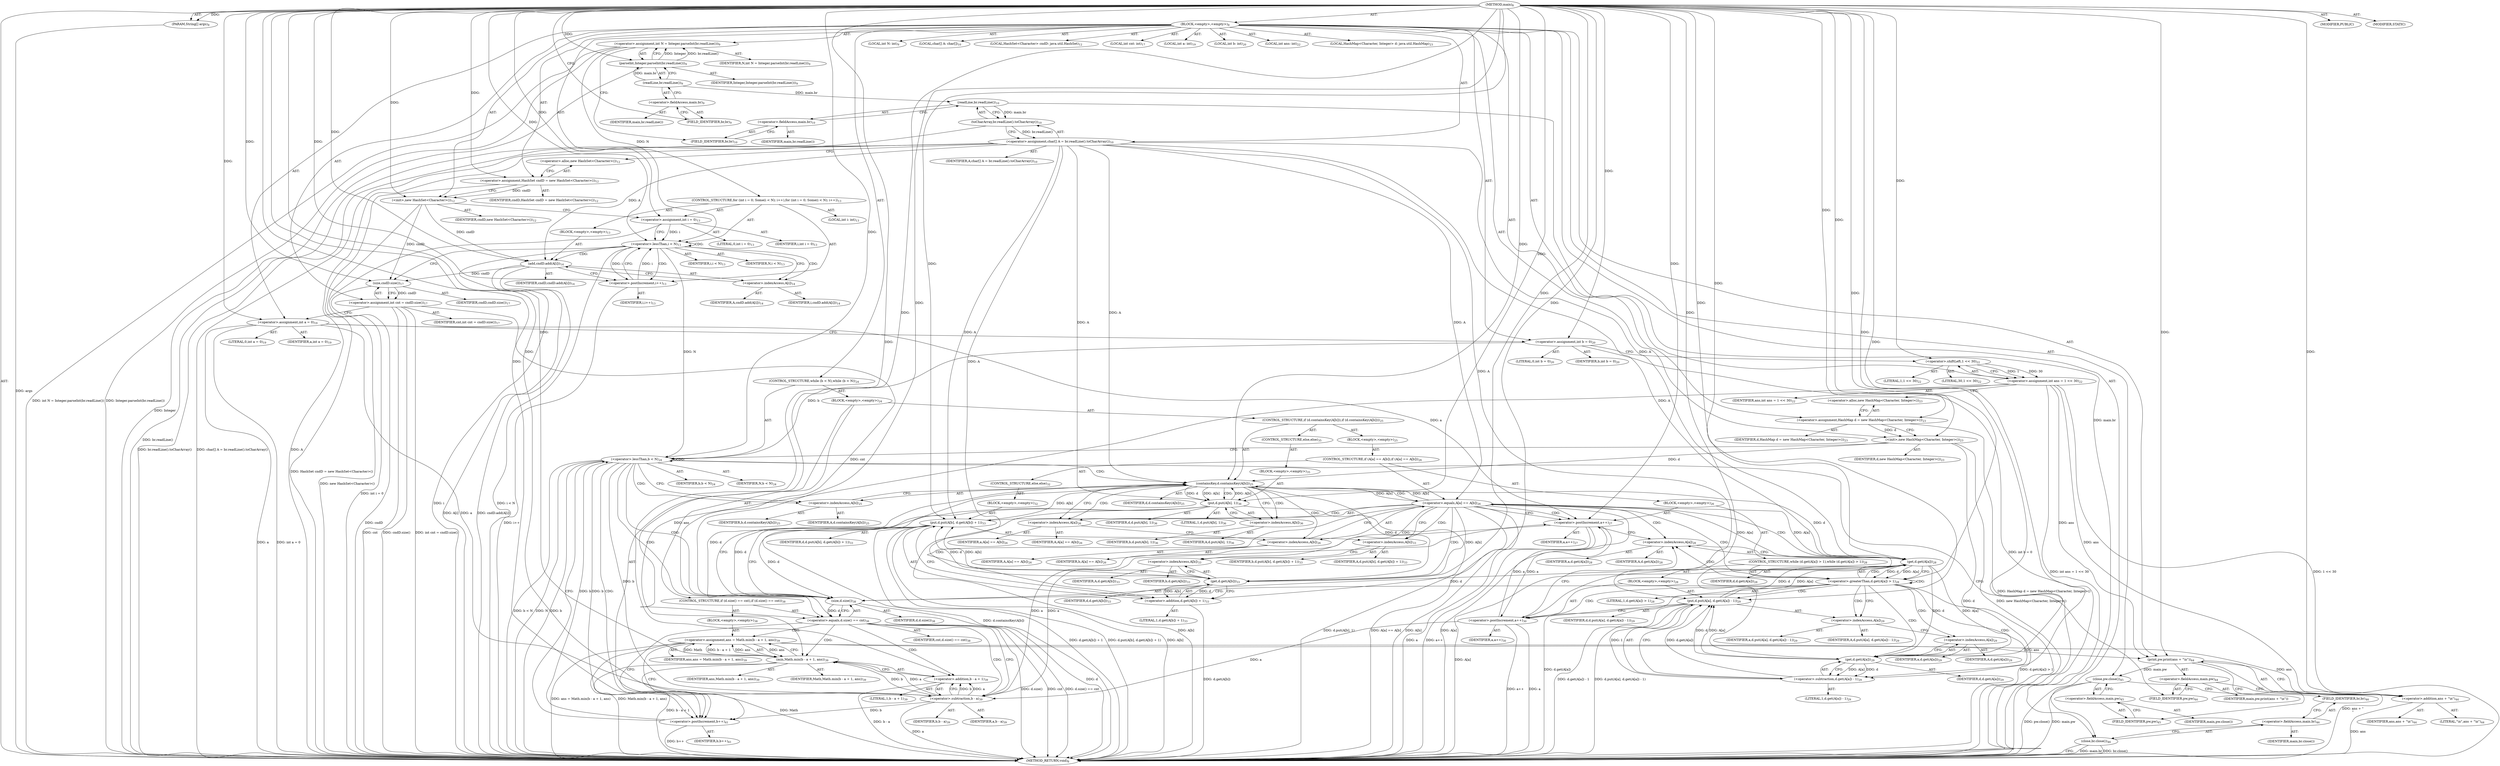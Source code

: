 digraph "main" {  
"29" [label = <(METHOD,main)<SUB>8</SUB>> ]
"30" [label = <(PARAM,String[] args)<SUB>8</SUB>> ]
"31" [label = <(BLOCK,&lt;empty&gt;,&lt;empty&gt;)<SUB>8</SUB>> ]
"32" [label = <(LOCAL,int N: int)<SUB>9</SUB>> ]
"33" [label = <(&lt;operator&gt;.assignment,int N = Integer.parseInt(br.readLine()))<SUB>9</SUB>> ]
"34" [label = <(IDENTIFIER,N,int N = Integer.parseInt(br.readLine()))<SUB>9</SUB>> ]
"35" [label = <(parseInt,Integer.parseInt(br.readLine()))<SUB>9</SUB>> ]
"36" [label = <(IDENTIFIER,Integer,Integer.parseInt(br.readLine()))<SUB>9</SUB>> ]
"37" [label = <(readLine,br.readLine())<SUB>9</SUB>> ]
"38" [label = <(&lt;operator&gt;.fieldAccess,main.br)<SUB>9</SUB>> ]
"39" [label = <(IDENTIFIER,main,br.readLine())> ]
"40" [label = <(FIELD_IDENTIFIER,br,br)<SUB>9</SUB>> ]
"41" [label = <(LOCAL,char[] A: char[])<SUB>10</SUB>> ]
"42" [label = <(&lt;operator&gt;.assignment,char[] A = br.readLine().toCharArray())<SUB>10</SUB>> ]
"43" [label = <(IDENTIFIER,A,char[] A = br.readLine().toCharArray())<SUB>10</SUB>> ]
"44" [label = <(toCharArray,br.readLine().toCharArray())<SUB>10</SUB>> ]
"45" [label = <(readLine,br.readLine())<SUB>10</SUB>> ]
"46" [label = <(&lt;operator&gt;.fieldAccess,main.br)<SUB>10</SUB>> ]
"47" [label = <(IDENTIFIER,main,br.readLine())> ]
"48" [label = <(FIELD_IDENTIFIER,br,br)<SUB>10</SUB>> ]
"8" [label = <(LOCAL,HashSet&lt;Character&gt; cndD: java.util.HashSet)<SUB>12</SUB>> ]
"49" [label = <(&lt;operator&gt;.assignment,HashSet cndD = new HashSet&lt;Character&gt;())<SUB>12</SUB>> ]
"50" [label = <(IDENTIFIER,cndD,HashSet cndD = new HashSet&lt;Character&gt;())<SUB>12</SUB>> ]
"51" [label = <(&lt;operator&gt;.alloc,new HashSet&lt;Character&gt;())<SUB>12</SUB>> ]
"52" [label = <(&lt;init&gt;,new HashSet&lt;Character&gt;())<SUB>12</SUB>> ]
"7" [label = <(IDENTIFIER,cndD,new HashSet&lt;Character&gt;())<SUB>12</SUB>> ]
"53" [label = <(CONTROL_STRUCTURE,for (int i = 0; Some(i &lt; N); i++),for (int i = 0; Some(i &lt; N); i++))<SUB>13</SUB>> ]
"54" [label = <(LOCAL,int i: int)<SUB>13</SUB>> ]
"55" [label = <(&lt;operator&gt;.assignment,int i = 0)<SUB>13</SUB>> ]
"56" [label = <(IDENTIFIER,i,int i = 0)<SUB>13</SUB>> ]
"57" [label = <(LITERAL,0,int i = 0)<SUB>13</SUB>> ]
"58" [label = <(&lt;operator&gt;.lessThan,i &lt; N)<SUB>13</SUB>> ]
"59" [label = <(IDENTIFIER,i,i &lt; N)<SUB>13</SUB>> ]
"60" [label = <(IDENTIFIER,N,i &lt; N)<SUB>13</SUB>> ]
"61" [label = <(&lt;operator&gt;.postIncrement,i++)<SUB>13</SUB>> ]
"62" [label = <(IDENTIFIER,i,i++)<SUB>13</SUB>> ]
"63" [label = <(BLOCK,&lt;empty&gt;,&lt;empty&gt;)<SUB>13</SUB>> ]
"64" [label = <(add,cndD.add(A[i]))<SUB>14</SUB>> ]
"65" [label = <(IDENTIFIER,cndD,cndD.add(A[i]))<SUB>14</SUB>> ]
"66" [label = <(&lt;operator&gt;.indexAccess,A[i])<SUB>14</SUB>> ]
"67" [label = <(IDENTIFIER,A,cndD.add(A[i]))<SUB>14</SUB>> ]
"68" [label = <(IDENTIFIER,i,cndD.add(A[i]))<SUB>14</SUB>> ]
"69" [label = <(LOCAL,int cnt: int)<SUB>17</SUB>> ]
"70" [label = <(&lt;operator&gt;.assignment,int cnt = cndD.size())<SUB>17</SUB>> ]
"71" [label = <(IDENTIFIER,cnt,int cnt = cndD.size())<SUB>17</SUB>> ]
"72" [label = <(size,cndD.size())<SUB>17</SUB>> ]
"73" [label = <(IDENTIFIER,cndD,cndD.size())<SUB>17</SUB>> ]
"74" [label = <(LOCAL,int a: int)<SUB>19</SUB>> ]
"75" [label = <(&lt;operator&gt;.assignment,int a = 0)<SUB>19</SUB>> ]
"76" [label = <(IDENTIFIER,a,int a = 0)<SUB>19</SUB>> ]
"77" [label = <(LITERAL,0,int a = 0)<SUB>19</SUB>> ]
"78" [label = <(LOCAL,int b: int)<SUB>20</SUB>> ]
"79" [label = <(&lt;operator&gt;.assignment,int b = 0)<SUB>20</SUB>> ]
"80" [label = <(IDENTIFIER,b,int b = 0)<SUB>20</SUB>> ]
"81" [label = <(LITERAL,0,int b = 0)<SUB>20</SUB>> ]
"82" [label = <(LOCAL,int ans: int)<SUB>22</SUB>> ]
"83" [label = <(&lt;operator&gt;.assignment,int ans = 1 &lt;&lt; 30)<SUB>22</SUB>> ]
"84" [label = <(IDENTIFIER,ans,int ans = 1 &lt;&lt; 30)<SUB>22</SUB>> ]
"85" [label = <(&lt;operator&gt;.shiftLeft,1 &lt;&lt; 30)<SUB>22</SUB>> ]
"86" [label = <(LITERAL,1,1 &lt;&lt; 30)<SUB>22</SUB>> ]
"87" [label = <(LITERAL,30,1 &lt;&lt; 30)<SUB>22</SUB>> ]
"10" [label = <(LOCAL,HashMap&lt;Character, Integer&gt; d: java.util.HashMap)<SUB>23</SUB>> ]
"88" [label = <(&lt;operator&gt;.assignment,HashMap d = new HashMap&lt;Character, Integer&gt;())<SUB>23</SUB>> ]
"89" [label = <(IDENTIFIER,d,HashMap d = new HashMap&lt;Character, Integer&gt;())<SUB>23</SUB>> ]
"90" [label = <(&lt;operator&gt;.alloc,new HashMap&lt;Character, Integer&gt;())<SUB>23</SUB>> ]
"91" [label = <(&lt;init&gt;,new HashMap&lt;Character, Integer&gt;())<SUB>23</SUB>> ]
"9" [label = <(IDENTIFIER,d,new HashMap&lt;Character, Integer&gt;())<SUB>23</SUB>> ]
"92" [label = <(CONTROL_STRUCTURE,while (b &lt; N),while (b &lt; N))<SUB>24</SUB>> ]
"93" [label = <(&lt;operator&gt;.lessThan,b &lt; N)<SUB>24</SUB>> ]
"94" [label = <(IDENTIFIER,b,b &lt; N)<SUB>24</SUB>> ]
"95" [label = <(IDENTIFIER,N,b &lt; N)<SUB>24</SUB>> ]
"96" [label = <(BLOCK,&lt;empty&gt;,&lt;empty&gt;)<SUB>24</SUB>> ]
"97" [label = <(CONTROL_STRUCTURE,if (d.containsKey(A[b])),if (d.containsKey(A[b])))<SUB>25</SUB>> ]
"98" [label = <(containsKey,d.containsKey(A[b]))<SUB>25</SUB>> ]
"99" [label = <(IDENTIFIER,d,d.containsKey(A[b]))<SUB>25</SUB>> ]
"100" [label = <(&lt;operator&gt;.indexAccess,A[b])<SUB>25</SUB>> ]
"101" [label = <(IDENTIFIER,A,d.containsKey(A[b]))<SUB>25</SUB>> ]
"102" [label = <(IDENTIFIER,b,d.containsKey(A[b]))<SUB>25</SUB>> ]
"103" [label = <(BLOCK,&lt;empty&gt;,&lt;empty&gt;)<SUB>25</SUB>> ]
"104" [label = <(CONTROL_STRUCTURE,if (A[a] == A[b]),if (A[a] == A[b]))<SUB>26</SUB>> ]
"105" [label = <(&lt;operator&gt;.equals,A[a] == A[b])<SUB>26</SUB>> ]
"106" [label = <(&lt;operator&gt;.indexAccess,A[a])<SUB>26</SUB>> ]
"107" [label = <(IDENTIFIER,A,A[a] == A[b])<SUB>26</SUB>> ]
"108" [label = <(IDENTIFIER,a,A[a] == A[b])<SUB>26</SUB>> ]
"109" [label = <(&lt;operator&gt;.indexAccess,A[b])<SUB>26</SUB>> ]
"110" [label = <(IDENTIFIER,A,A[a] == A[b])<SUB>26</SUB>> ]
"111" [label = <(IDENTIFIER,b,A[a] == A[b])<SUB>26</SUB>> ]
"112" [label = <(BLOCK,&lt;empty&gt;,&lt;empty&gt;)<SUB>26</SUB>> ]
"113" [label = <(&lt;operator&gt;.postIncrement,a++)<SUB>27</SUB>> ]
"114" [label = <(IDENTIFIER,a,a++)<SUB>27</SUB>> ]
"115" [label = <(CONTROL_STRUCTURE,while (d.get(A[a]) &gt; 1),while (d.get(A[a]) &gt; 1))<SUB>28</SUB>> ]
"116" [label = <(&lt;operator&gt;.greaterThan,d.get(A[a]) &gt; 1)<SUB>28</SUB>> ]
"117" [label = <(get,d.get(A[a]))<SUB>28</SUB>> ]
"118" [label = <(IDENTIFIER,d,d.get(A[a]))<SUB>28</SUB>> ]
"119" [label = <(&lt;operator&gt;.indexAccess,A[a])<SUB>28</SUB>> ]
"120" [label = <(IDENTIFIER,A,d.get(A[a]))<SUB>28</SUB>> ]
"121" [label = <(IDENTIFIER,a,d.get(A[a]))<SUB>28</SUB>> ]
"122" [label = <(LITERAL,1,d.get(A[a]) &gt; 1)<SUB>28</SUB>> ]
"123" [label = <(BLOCK,&lt;empty&gt;,&lt;empty&gt;)<SUB>28</SUB>> ]
"124" [label = <(put,d.put(A[a], d.get(A[a]) - 1))<SUB>29</SUB>> ]
"125" [label = <(IDENTIFIER,d,d.put(A[a], d.get(A[a]) - 1))<SUB>29</SUB>> ]
"126" [label = <(&lt;operator&gt;.indexAccess,A[a])<SUB>29</SUB>> ]
"127" [label = <(IDENTIFIER,A,d.put(A[a], d.get(A[a]) - 1))<SUB>29</SUB>> ]
"128" [label = <(IDENTIFIER,a,d.put(A[a], d.get(A[a]) - 1))<SUB>29</SUB>> ]
"129" [label = <(&lt;operator&gt;.subtraction,d.get(A[a]) - 1)<SUB>29</SUB>> ]
"130" [label = <(get,d.get(A[a]))<SUB>29</SUB>> ]
"131" [label = <(IDENTIFIER,d,d.get(A[a]))<SUB>29</SUB>> ]
"132" [label = <(&lt;operator&gt;.indexAccess,A[a])<SUB>29</SUB>> ]
"133" [label = <(IDENTIFIER,A,d.get(A[a]))<SUB>29</SUB>> ]
"134" [label = <(IDENTIFIER,a,d.get(A[a]))<SUB>29</SUB>> ]
"135" [label = <(LITERAL,1,d.get(A[a]) - 1)<SUB>29</SUB>> ]
"136" [label = <(&lt;operator&gt;.postIncrement,a++)<SUB>30</SUB>> ]
"137" [label = <(IDENTIFIER,a,a++)<SUB>30</SUB>> ]
"138" [label = <(CONTROL_STRUCTURE,else,else)<SUB>32</SUB>> ]
"139" [label = <(BLOCK,&lt;empty&gt;,&lt;empty&gt;)<SUB>32</SUB>> ]
"140" [label = <(put,d.put(A[b], d.get(A[b]) + 1))<SUB>33</SUB>> ]
"141" [label = <(IDENTIFIER,d,d.put(A[b], d.get(A[b]) + 1))<SUB>33</SUB>> ]
"142" [label = <(&lt;operator&gt;.indexAccess,A[b])<SUB>33</SUB>> ]
"143" [label = <(IDENTIFIER,A,d.put(A[b], d.get(A[b]) + 1))<SUB>33</SUB>> ]
"144" [label = <(IDENTIFIER,b,d.put(A[b], d.get(A[b]) + 1))<SUB>33</SUB>> ]
"145" [label = <(&lt;operator&gt;.addition,d.get(A[b]) + 1)<SUB>33</SUB>> ]
"146" [label = <(get,d.get(A[b]))<SUB>33</SUB>> ]
"147" [label = <(IDENTIFIER,d,d.get(A[b]))<SUB>33</SUB>> ]
"148" [label = <(&lt;operator&gt;.indexAccess,A[b])<SUB>33</SUB>> ]
"149" [label = <(IDENTIFIER,A,d.get(A[b]))<SUB>33</SUB>> ]
"150" [label = <(IDENTIFIER,b,d.get(A[b]))<SUB>33</SUB>> ]
"151" [label = <(LITERAL,1,d.get(A[b]) + 1)<SUB>33</SUB>> ]
"152" [label = <(CONTROL_STRUCTURE,else,else)<SUB>35</SUB>> ]
"153" [label = <(BLOCK,&lt;empty&gt;,&lt;empty&gt;)<SUB>35</SUB>> ]
"154" [label = <(put,d.put(A[b], 1))<SUB>36</SUB>> ]
"155" [label = <(IDENTIFIER,d,d.put(A[b], 1))<SUB>36</SUB>> ]
"156" [label = <(&lt;operator&gt;.indexAccess,A[b])<SUB>36</SUB>> ]
"157" [label = <(IDENTIFIER,A,d.put(A[b], 1))<SUB>36</SUB>> ]
"158" [label = <(IDENTIFIER,b,d.put(A[b], 1))<SUB>36</SUB>> ]
"159" [label = <(LITERAL,1,d.put(A[b], 1))<SUB>36</SUB>> ]
"160" [label = <(CONTROL_STRUCTURE,if (d.size() == cnt),if (d.size() == cnt))<SUB>38</SUB>> ]
"161" [label = <(&lt;operator&gt;.equals,d.size() == cnt)<SUB>38</SUB>> ]
"162" [label = <(size,d.size())<SUB>38</SUB>> ]
"163" [label = <(IDENTIFIER,d,d.size())<SUB>38</SUB>> ]
"164" [label = <(IDENTIFIER,cnt,d.size() == cnt)<SUB>38</SUB>> ]
"165" [label = <(BLOCK,&lt;empty&gt;,&lt;empty&gt;)<SUB>38</SUB>> ]
"166" [label = <(&lt;operator&gt;.assignment,ans = Math.min(b - a + 1, ans))<SUB>39</SUB>> ]
"167" [label = <(IDENTIFIER,ans,ans = Math.min(b - a + 1, ans))<SUB>39</SUB>> ]
"168" [label = <(min,Math.min(b - a + 1, ans))<SUB>39</SUB>> ]
"169" [label = <(IDENTIFIER,Math,Math.min(b - a + 1, ans))<SUB>39</SUB>> ]
"170" [label = <(&lt;operator&gt;.addition,b - a + 1)<SUB>39</SUB>> ]
"171" [label = <(&lt;operator&gt;.subtraction,b - a)<SUB>39</SUB>> ]
"172" [label = <(IDENTIFIER,b,b - a)<SUB>39</SUB>> ]
"173" [label = <(IDENTIFIER,a,b - a)<SUB>39</SUB>> ]
"174" [label = <(LITERAL,1,b - a + 1)<SUB>39</SUB>> ]
"175" [label = <(IDENTIFIER,ans,Math.min(b - a + 1, ans))<SUB>39</SUB>> ]
"176" [label = <(&lt;operator&gt;.postIncrement,b++)<SUB>41</SUB>> ]
"177" [label = <(IDENTIFIER,b,b++)<SUB>41</SUB>> ]
"178" [label = <(print,pw.print(ans + &quot;\n&quot;))<SUB>44</SUB>> ]
"179" [label = <(&lt;operator&gt;.fieldAccess,main.pw)<SUB>44</SUB>> ]
"180" [label = <(IDENTIFIER,main,pw.print(ans + &quot;\n&quot;))> ]
"181" [label = <(FIELD_IDENTIFIER,pw,pw)<SUB>44</SUB>> ]
"182" [label = <(&lt;operator&gt;.addition,ans + &quot;\n&quot;)<SUB>44</SUB>> ]
"183" [label = <(IDENTIFIER,ans,ans + &quot;\n&quot;)<SUB>44</SUB>> ]
"184" [label = <(LITERAL,&quot;\n&quot;,ans + &quot;\n&quot;)<SUB>44</SUB>> ]
"185" [label = <(close,pw.close())<SUB>45</SUB>> ]
"186" [label = <(&lt;operator&gt;.fieldAccess,main.pw)<SUB>45</SUB>> ]
"187" [label = <(IDENTIFIER,main,pw.close())> ]
"188" [label = <(FIELD_IDENTIFIER,pw,pw)<SUB>45</SUB>> ]
"189" [label = <(close,br.close())<SUB>46</SUB>> ]
"190" [label = <(&lt;operator&gt;.fieldAccess,main.br)<SUB>46</SUB>> ]
"191" [label = <(IDENTIFIER,main,br.close())> ]
"192" [label = <(FIELD_IDENTIFIER,br,br)<SUB>46</SUB>> ]
"193" [label = <(MODIFIER,PUBLIC)> ]
"194" [label = <(MODIFIER,STATIC)> ]
"195" [label = <(METHOD_RETURN,void)<SUB>8</SUB>> ]
  "29" -> "30"  [ label = "AST: "] 
  "29" -> "31"  [ label = "AST: "] 
  "29" -> "193"  [ label = "AST: "] 
  "29" -> "194"  [ label = "AST: "] 
  "29" -> "195"  [ label = "AST: "] 
  "31" -> "32"  [ label = "AST: "] 
  "31" -> "33"  [ label = "AST: "] 
  "31" -> "41"  [ label = "AST: "] 
  "31" -> "42"  [ label = "AST: "] 
  "31" -> "8"  [ label = "AST: "] 
  "31" -> "49"  [ label = "AST: "] 
  "31" -> "52"  [ label = "AST: "] 
  "31" -> "53"  [ label = "AST: "] 
  "31" -> "69"  [ label = "AST: "] 
  "31" -> "70"  [ label = "AST: "] 
  "31" -> "74"  [ label = "AST: "] 
  "31" -> "75"  [ label = "AST: "] 
  "31" -> "78"  [ label = "AST: "] 
  "31" -> "79"  [ label = "AST: "] 
  "31" -> "82"  [ label = "AST: "] 
  "31" -> "83"  [ label = "AST: "] 
  "31" -> "10"  [ label = "AST: "] 
  "31" -> "88"  [ label = "AST: "] 
  "31" -> "91"  [ label = "AST: "] 
  "31" -> "92"  [ label = "AST: "] 
  "31" -> "178"  [ label = "AST: "] 
  "31" -> "185"  [ label = "AST: "] 
  "31" -> "189"  [ label = "AST: "] 
  "33" -> "34"  [ label = "AST: "] 
  "33" -> "35"  [ label = "AST: "] 
  "35" -> "36"  [ label = "AST: "] 
  "35" -> "37"  [ label = "AST: "] 
  "37" -> "38"  [ label = "AST: "] 
  "38" -> "39"  [ label = "AST: "] 
  "38" -> "40"  [ label = "AST: "] 
  "42" -> "43"  [ label = "AST: "] 
  "42" -> "44"  [ label = "AST: "] 
  "44" -> "45"  [ label = "AST: "] 
  "45" -> "46"  [ label = "AST: "] 
  "46" -> "47"  [ label = "AST: "] 
  "46" -> "48"  [ label = "AST: "] 
  "49" -> "50"  [ label = "AST: "] 
  "49" -> "51"  [ label = "AST: "] 
  "52" -> "7"  [ label = "AST: "] 
  "53" -> "54"  [ label = "AST: "] 
  "53" -> "55"  [ label = "AST: "] 
  "53" -> "58"  [ label = "AST: "] 
  "53" -> "61"  [ label = "AST: "] 
  "53" -> "63"  [ label = "AST: "] 
  "55" -> "56"  [ label = "AST: "] 
  "55" -> "57"  [ label = "AST: "] 
  "58" -> "59"  [ label = "AST: "] 
  "58" -> "60"  [ label = "AST: "] 
  "61" -> "62"  [ label = "AST: "] 
  "63" -> "64"  [ label = "AST: "] 
  "64" -> "65"  [ label = "AST: "] 
  "64" -> "66"  [ label = "AST: "] 
  "66" -> "67"  [ label = "AST: "] 
  "66" -> "68"  [ label = "AST: "] 
  "70" -> "71"  [ label = "AST: "] 
  "70" -> "72"  [ label = "AST: "] 
  "72" -> "73"  [ label = "AST: "] 
  "75" -> "76"  [ label = "AST: "] 
  "75" -> "77"  [ label = "AST: "] 
  "79" -> "80"  [ label = "AST: "] 
  "79" -> "81"  [ label = "AST: "] 
  "83" -> "84"  [ label = "AST: "] 
  "83" -> "85"  [ label = "AST: "] 
  "85" -> "86"  [ label = "AST: "] 
  "85" -> "87"  [ label = "AST: "] 
  "88" -> "89"  [ label = "AST: "] 
  "88" -> "90"  [ label = "AST: "] 
  "91" -> "9"  [ label = "AST: "] 
  "92" -> "93"  [ label = "AST: "] 
  "92" -> "96"  [ label = "AST: "] 
  "93" -> "94"  [ label = "AST: "] 
  "93" -> "95"  [ label = "AST: "] 
  "96" -> "97"  [ label = "AST: "] 
  "96" -> "160"  [ label = "AST: "] 
  "96" -> "176"  [ label = "AST: "] 
  "97" -> "98"  [ label = "AST: "] 
  "97" -> "103"  [ label = "AST: "] 
  "97" -> "152"  [ label = "AST: "] 
  "98" -> "99"  [ label = "AST: "] 
  "98" -> "100"  [ label = "AST: "] 
  "100" -> "101"  [ label = "AST: "] 
  "100" -> "102"  [ label = "AST: "] 
  "103" -> "104"  [ label = "AST: "] 
  "104" -> "105"  [ label = "AST: "] 
  "104" -> "112"  [ label = "AST: "] 
  "104" -> "138"  [ label = "AST: "] 
  "105" -> "106"  [ label = "AST: "] 
  "105" -> "109"  [ label = "AST: "] 
  "106" -> "107"  [ label = "AST: "] 
  "106" -> "108"  [ label = "AST: "] 
  "109" -> "110"  [ label = "AST: "] 
  "109" -> "111"  [ label = "AST: "] 
  "112" -> "113"  [ label = "AST: "] 
  "112" -> "115"  [ label = "AST: "] 
  "113" -> "114"  [ label = "AST: "] 
  "115" -> "116"  [ label = "AST: "] 
  "115" -> "123"  [ label = "AST: "] 
  "116" -> "117"  [ label = "AST: "] 
  "116" -> "122"  [ label = "AST: "] 
  "117" -> "118"  [ label = "AST: "] 
  "117" -> "119"  [ label = "AST: "] 
  "119" -> "120"  [ label = "AST: "] 
  "119" -> "121"  [ label = "AST: "] 
  "123" -> "124"  [ label = "AST: "] 
  "123" -> "136"  [ label = "AST: "] 
  "124" -> "125"  [ label = "AST: "] 
  "124" -> "126"  [ label = "AST: "] 
  "124" -> "129"  [ label = "AST: "] 
  "126" -> "127"  [ label = "AST: "] 
  "126" -> "128"  [ label = "AST: "] 
  "129" -> "130"  [ label = "AST: "] 
  "129" -> "135"  [ label = "AST: "] 
  "130" -> "131"  [ label = "AST: "] 
  "130" -> "132"  [ label = "AST: "] 
  "132" -> "133"  [ label = "AST: "] 
  "132" -> "134"  [ label = "AST: "] 
  "136" -> "137"  [ label = "AST: "] 
  "138" -> "139"  [ label = "AST: "] 
  "139" -> "140"  [ label = "AST: "] 
  "140" -> "141"  [ label = "AST: "] 
  "140" -> "142"  [ label = "AST: "] 
  "140" -> "145"  [ label = "AST: "] 
  "142" -> "143"  [ label = "AST: "] 
  "142" -> "144"  [ label = "AST: "] 
  "145" -> "146"  [ label = "AST: "] 
  "145" -> "151"  [ label = "AST: "] 
  "146" -> "147"  [ label = "AST: "] 
  "146" -> "148"  [ label = "AST: "] 
  "148" -> "149"  [ label = "AST: "] 
  "148" -> "150"  [ label = "AST: "] 
  "152" -> "153"  [ label = "AST: "] 
  "153" -> "154"  [ label = "AST: "] 
  "154" -> "155"  [ label = "AST: "] 
  "154" -> "156"  [ label = "AST: "] 
  "154" -> "159"  [ label = "AST: "] 
  "156" -> "157"  [ label = "AST: "] 
  "156" -> "158"  [ label = "AST: "] 
  "160" -> "161"  [ label = "AST: "] 
  "160" -> "165"  [ label = "AST: "] 
  "161" -> "162"  [ label = "AST: "] 
  "161" -> "164"  [ label = "AST: "] 
  "162" -> "163"  [ label = "AST: "] 
  "165" -> "166"  [ label = "AST: "] 
  "166" -> "167"  [ label = "AST: "] 
  "166" -> "168"  [ label = "AST: "] 
  "168" -> "169"  [ label = "AST: "] 
  "168" -> "170"  [ label = "AST: "] 
  "168" -> "175"  [ label = "AST: "] 
  "170" -> "171"  [ label = "AST: "] 
  "170" -> "174"  [ label = "AST: "] 
  "171" -> "172"  [ label = "AST: "] 
  "171" -> "173"  [ label = "AST: "] 
  "176" -> "177"  [ label = "AST: "] 
  "178" -> "179"  [ label = "AST: "] 
  "178" -> "182"  [ label = "AST: "] 
  "179" -> "180"  [ label = "AST: "] 
  "179" -> "181"  [ label = "AST: "] 
  "182" -> "183"  [ label = "AST: "] 
  "182" -> "184"  [ label = "AST: "] 
  "185" -> "186"  [ label = "AST: "] 
  "186" -> "187"  [ label = "AST: "] 
  "186" -> "188"  [ label = "AST: "] 
  "189" -> "190"  [ label = "AST: "] 
  "190" -> "191"  [ label = "AST: "] 
  "190" -> "192"  [ label = "AST: "] 
  "33" -> "48"  [ label = "CFG: "] 
  "42" -> "51"  [ label = "CFG: "] 
  "49" -> "52"  [ label = "CFG: "] 
  "52" -> "55"  [ label = "CFG: "] 
  "70" -> "75"  [ label = "CFG: "] 
  "75" -> "79"  [ label = "CFG: "] 
  "79" -> "85"  [ label = "CFG: "] 
  "83" -> "90"  [ label = "CFG: "] 
  "88" -> "91"  [ label = "CFG: "] 
  "91" -> "93"  [ label = "CFG: "] 
  "178" -> "188"  [ label = "CFG: "] 
  "185" -> "192"  [ label = "CFG: "] 
  "189" -> "195"  [ label = "CFG: "] 
  "35" -> "33"  [ label = "CFG: "] 
  "44" -> "42"  [ label = "CFG: "] 
  "51" -> "49"  [ label = "CFG: "] 
  "55" -> "58"  [ label = "CFG: "] 
  "58" -> "66"  [ label = "CFG: "] 
  "58" -> "72"  [ label = "CFG: "] 
  "61" -> "58"  [ label = "CFG: "] 
  "72" -> "70"  [ label = "CFG: "] 
  "85" -> "83"  [ label = "CFG: "] 
  "90" -> "88"  [ label = "CFG: "] 
  "93" -> "100"  [ label = "CFG: "] 
  "93" -> "181"  [ label = "CFG: "] 
  "179" -> "182"  [ label = "CFG: "] 
  "182" -> "178"  [ label = "CFG: "] 
  "186" -> "185"  [ label = "CFG: "] 
  "190" -> "189"  [ label = "CFG: "] 
  "37" -> "35"  [ label = "CFG: "] 
  "45" -> "44"  [ label = "CFG: "] 
  "64" -> "61"  [ label = "CFG: "] 
  "176" -> "93"  [ label = "CFG: "] 
  "181" -> "179"  [ label = "CFG: "] 
  "188" -> "186"  [ label = "CFG: "] 
  "192" -> "190"  [ label = "CFG: "] 
  "38" -> "37"  [ label = "CFG: "] 
  "46" -> "45"  [ label = "CFG: "] 
  "66" -> "64"  [ label = "CFG: "] 
  "98" -> "106"  [ label = "CFG: "] 
  "98" -> "156"  [ label = "CFG: "] 
  "161" -> "171"  [ label = "CFG: "] 
  "161" -> "176"  [ label = "CFG: "] 
  "40" -> "38"  [ label = "CFG: "] 
  "48" -> "46"  [ label = "CFG: "] 
  "100" -> "98"  [ label = "CFG: "] 
  "162" -> "161"  [ label = "CFG: "] 
  "166" -> "176"  [ label = "CFG: "] 
  "105" -> "113"  [ label = "CFG: "] 
  "105" -> "142"  [ label = "CFG: "] 
  "154" -> "162"  [ label = "CFG: "] 
  "168" -> "166"  [ label = "CFG: "] 
  "106" -> "109"  [ label = "CFG: "] 
  "109" -> "105"  [ label = "CFG: "] 
  "113" -> "119"  [ label = "CFG: "] 
  "156" -> "154"  [ label = "CFG: "] 
  "170" -> "168"  [ label = "CFG: "] 
  "116" -> "126"  [ label = "CFG: "] 
  "116" -> "162"  [ label = "CFG: "] 
  "140" -> "162"  [ label = "CFG: "] 
  "171" -> "170"  [ label = "CFG: "] 
  "117" -> "116"  [ label = "CFG: "] 
  "124" -> "136"  [ label = "CFG: "] 
  "136" -> "119"  [ label = "CFG: "] 
  "142" -> "148"  [ label = "CFG: "] 
  "145" -> "140"  [ label = "CFG: "] 
  "119" -> "117"  [ label = "CFG: "] 
  "126" -> "132"  [ label = "CFG: "] 
  "129" -> "124"  [ label = "CFG: "] 
  "146" -> "145"  [ label = "CFG: "] 
  "130" -> "129"  [ label = "CFG: "] 
  "148" -> "146"  [ label = "CFG: "] 
  "132" -> "130"  [ label = "CFG: "] 
  "29" -> "40"  [ label = "CFG: "] 
  "30" -> "195"  [ label = "DDG: args"] 
  "33" -> "195"  [ label = "DDG: Integer.parseInt(br.readLine())"] 
  "33" -> "195"  [ label = "DDG: int N = Integer.parseInt(br.readLine())"] 
  "42" -> "195"  [ label = "DDG: A"] 
  "44" -> "195"  [ label = "DDG: br.readLine()"] 
  "42" -> "195"  [ label = "DDG: br.readLine().toCharArray()"] 
  "42" -> "195"  [ label = "DDG: char[] A = br.readLine().toCharArray()"] 
  "49" -> "195"  [ label = "DDG: HashSet cndD = new HashSet&lt;Character&gt;()"] 
  "52" -> "195"  [ label = "DDG: new HashSet&lt;Character&gt;()"] 
  "55" -> "195"  [ label = "DDG: int i = 0"] 
  "58" -> "195"  [ label = "DDG: i"] 
  "58" -> "195"  [ label = "DDG: i &lt; N"] 
  "70" -> "195"  [ label = "DDG: cnt"] 
  "72" -> "195"  [ label = "DDG: cndD"] 
  "70" -> "195"  [ label = "DDG: cndD.size()"] 
  "70" -> "195"  [ label = "DDG: int cnt = cndD.size()"] 
  "75" -> "195"  [ label = "DDG: a"] 
  "75" -> "195"  [ label = "DDG: int a = 0"] 
  "79" -> "195"  [ label = "DDG: int b = 0"] 
  "83" -> "195"  [ label = "DDG: 1 &lt;&lt; 30"] 
  "83" -> "195"  [ label = "DDG: int ans = 1 &lt;&lt; 30"] 
  "88" -> "195"  [ label = "DDG: HashMap d = new HashMap&lt;Character, Integer&gt;()"] 
  "91" -> "195"  [ label = "DDG: d"] 
  "91" -> "195"  [ label = "DDG: new HashMap&lt;Character, Integer&gt;()"] 
  "93" -> "195"  [ label = "DDG: b"] 
  "93" -> "195"  [ label = "DDG: N"] 
  "93" -> "195"  [ label = "DDG: b &lt; N"] 
  "182" -> "195"  [ label = "DDG: ans"] 
  "178" -> "195"  [ label = "DDG: ans + &quot;\n&quot;"] 
  "185" -> "195"  [ label = "DDG: main.pw"] 
  "185" -> "195"  [ label = "DDG: pw.close()"] 
  "189" -> "195"  [ label = "DDG: main.br"] 
  "189" -> "195"  [ label = "DDG: br.close()"] 
  "98" -> "195"  [ label = "DDG: d.containsKey(A[b])"] 
  "154" -> "195"  [ label = "DDG: A[b]"] 
  "154" -> "195"  [ label = "DDG: d.put(A[b], 1)"] 
  "105" -> "195"  [ label = "DDG: A[a]"] 
  "105" -> "195"  [ label = "DDG: A[b]"] 
  "105" -> "195"  [ label = "DDG: A[a] == A[b]"] 
  "140" -> "195"  [ label = "DDG: A[b]"] 
  "145" -> "195"  [ label = "DDG: d.get(A[b])"] 
  "140" -> "195"  [ label = "DDG: d.get(A[b]) + 1"] 
  "140" -> "195"  [ label = "DDG: d.put(A[b], d.get(A[b]) + 1)"] 
  "113" -> "195"  [ label = "DDG: a"] 
  "113" -> "195"  [ label = "DDG: a++"] 
  "117" -> "195"  [ label = "DDG: A[a]"] 
  "116" -> "195"  [ label = "DDG: d.get(A[a])"] 
  "116" -> "195"  [ label = "DDG: d.get(A[a]) &gt; 1"] 
  "162" -> "195"  [ label = "DDG: d"] 
  "161" -> "195"  [ label = "DDG: d.size()"] 
  "161" -> "195"  [ label = "DDG: cnt"] 
  "161" -> "195"  [ label = "DDG: d.size() == cnt"] 
  "171" -> "195"  [ label = "DDG: a"] 
  "170" -> "195"  [ label = "DDG: b - a"] 
  "168" -> "195"  [ label = "DDG: b - a + 1"] 
  "166" -> "195"  [ label = "DDG: Math.min(b - a + 1, ans)"] 
  "166" -> "195"  [ label = "DDG: ans = Math.min(b - a + 1, ans)"] 
  "176" -> "195"  [ label = "DDG: b++"] 
  "124" -> "195"  [ label = "DDG: d.get(A[a]) - 1"] 
  "124" -> "195"  [ label = "DDG: d.put(A[a], d.get(A[a]) - 1)"] 
  "136" -> "195"  [ label = "DDG: a"] 
  "136" -> "195"  [ label = "DDG: a++"] 
  "64" -> "195"  [ label = "DDG: A[i]"] 
  "64" -> "195"  [ label = "DDG: cndD.add(A[i])"] 
  "61" -> "195"  [ label = "DDG: i++"] 
  "35" -> "195"  [ label = "DDG: Integer"] 
  "168" -> "195"  [ label = "DDG: Math"] 
  "29" -> "30"  [ label = "DDG: "] 
  "35" -> "33"  [ label = "DDG: Integer"] 
  "35" -> "33"  [ label = "DDG: br.readLine()"] 
  "44" -> "42"  [ label = "DDG: br.readLine()"] 
  "29" -> "49"  [ label = "DDG: "] 
  "72" -> "70"  [ label = "DDG: cndD"] 
  "29" -> "75"  [ label = "DDG: "] 
  "29" -> "79"  [ label = "DDG: "] 
  "85" -> "83"  [ label = "DDG: 1"] 
  "85" -> "83"  [ label = "DDG: 30"] 
  "29" -> "88"  [ label = "DDG: "] 
  "49" -> "52"  [ label = "DDG: cndD"] 
  "29" -> "52"  [ label = "DDG: "] 
  "29" -> "55"  [ label = "DDG: "] 
  "88" -> "91"  [ label = "DDG: d"] 
  "29" -> "91"  [ label = "DDG: "] 
  "83" -> "178"  [ label = "DDG: ans"] 
  "166" -> "178"  [ label = "DDG: ans"] 
  "29" -> "178"  [ label = "DDG: "] 
  "178" -> "185"  [ label = "DDG: main.pw"] 
  "45" -> "189"  [ label = "DDG: main.br"] 
  "29" -> "35"  [ label = "DDG: "] 
  "37" -> "35"  [ label = "DDG: main.br"] 
  "45" -> "44"  [ label = "DDG: main.br"] 
  "55" -> "58"  [ label = "DDG: i"] 
  "61" -> "58"  [ label = "DDG: i"] 
  "29" -> "58"  [ label = "DDG: "] 
  "33" -> "58"  [ label = "DDG: N"] 
  "58" -> "61"  [ label = "DDG: i"] 
  "29" -> "61"  [ label = "DDG: "] 
  "52" -> "72"  [ label = "DDG: cndD"] 
  "64" -> "72"  [ label = "DDG: cndD"] 
  "29" -> "72"  [ label = "DDG: "] 
  "29" -> "85"  [ label = "DDG: "] 
  "79" -> "93"  [ label = "DDG: b"] 
  "176" -> "93"  [ label = "DDG: b"] 
  "29" -> "93"  [ label = "DDG: "] 
  "58" -> "93"  [ label = "DDG: N"] 
  "83" -> "182"  [ label = "DDG: ans"] 
  "166" -> "182"  [ label = "DDG: ans"] 
  "29" -> "182"  [ label = "DDG: "] 
  "37" -> "45"  [ label = "DDG: main.br"] 
  "52" -> "64"  [ label = "DDG: cndD"] 
  "29" -> "64"  [ label = "DDG: "] 
  "42" -> "64"  [ label = "DDG: A"] 
  "93" -> "176"  [ label = "DDG: b"] 
  "171" -> "176"  [ label = "DDG: b"] 
  "29" -> "176"  [ label = "DDG: "] 
  "91" -> "98"  [ label = "DDG: d"] 
  "162" -> "98"  [ label = "DDG: d"] 
  "29" -> "98"  [ label = "DDG: "] 
  "42" -> "98"  [ label = "DDG: A"] 
  "154" -> "98"  [ label = "DDG: A[b]"] 
  "105" -> "98"  [ label = "DDG: A[b]"] 
  "140" -> "98"  [ label = "DDG: A[b]"] 
  "162" -> "161"  [ label = "DDG: d"] 
  "70" -> "161"  [ label = "DDG: cnt"] 
  "29" -> "161"  [ label = "DDG: "] 
  "168" -> "166"  [ label = "DDG: Math"] 
  "168" -> "166"  [ label = "DDG: b - a + 1"] 
  "168" -> "166"  [ label = "DDG: ans"] 
  "154" -> "162"  [ label = "DDG: d"] 
  "140" -> "162"  [ label = "DDG: d"] 
  "117" -> "162"  [ label = "DDG: d"] 
  "29" -> "162"  [ label = "DDG: "] 
  "42" -> "105"  [ label = "DDG: A"] 
  "117" -> "105"  [ label = "DDG: A[a]"] 
  "98" -> "105"  [ label = "DDG: A[b]"] 
  "98" -> "154"  [ label = "DDG: d"] 
  "29" -> "154"  [ label = "DDG: "] 
  "42" -> "154"  [ label = "DDG: A"] 
  "98" -> "154"  [ label = "DDG: A[b]"] 
  "29" -> "168"  [ label = "DDG: "] 
  "171" -> "168"  [ label = "DDG: b"] 
  "171" -> "168"  [ label = "DDG: a"] 
  "83" -> "168"  [ label = "DDG: ans"] 
  "166" -> "168"  [ label = "DDG: ans"] 
  "75" -> "113"  [ label = "DDG: a"] 
  "171" -> "113"  [ label = "DDG: a"] 
  "136" -> "113"  [ label = "DDG: a"] 
  "29" -> "113"  [ label = "DDG: "] 
  "171" -> "170"  [ label = "DDG: b"] 
  "171" -> "170"  [ label = "DDG: a"] 
  "29" -> "170"  [ label = "DDG: "] 
  "117" -> "116"  [ label = "DDG: d"] 
  "117" -> "116"  [ label = "DDG: A[a]"] 
  "29" -> "116"  [ label = "DDG: "] 
  "146" -> "140"  [ label = "DDG: d"] 
  "29" -> "140"  [ label = "DDG: "] 
  "42" -> "140"  [ label = "DDG: A"] 
  "146" -> "140"  [ label = "DDG: A[b]"] 
  "93" -> "171"  [ label = "DDG: b"] 
  "29" -> "171"  [ label = "DDG: "] 
  "75" -> "171"  [ label = "DDG: a"] 
  "113" -> "171"  [ label = "DDG: a"] 
  "136" -> "171"  [ label = "DDG: a"] 
  "98" -> "117"  [ label = "DDG: d"] 
  "124" -> "117"  [ label = "DDG: d"] 
  "29" -> "117"  [ label = "DDG: "] 
  "42" -> "117"  [ label = "DDG: A"] 
  "105" -> "117"  [ label = "DDG: A[a]"] 
  "124" -> "117"  [ label = "DDG: A[a]"] 
  "130" -> "124"  [ label = "DDG: d"] 
  "29" -> "124"  [ label = "DDG: "] 
  "42" -> "124"  [ label = "DDG: A"] 
  "130" -> "124"  [ label = "DDG: A[a]"] 
  "129" -> "124"  [ label = "DDG: d.get(A[a])"] 
  "129" -> "124"  [ label = "DDG: 1"] 
  "113" -> "136"  [ label = "DDG: a"] 
  "29" -> "136"  [ label = "DDG: "] 
  "146" -> "145"  [ label = "DDG: d"] 
  "146" -> "145"  [ label = "DDG: A[b]"] 
  "29" -> "145"  [ label = "DDG: "] 
  "130" -> "129"  [ label = "DDG: d"] 
  "130" -> "129"  [ label = "DDG: A[a]"] 
  "29" -> "129"  [ label = "DDG: "] 
  "98" -> "146"  [ label = "DDG: d"] 
  "29" -> "146"  [ label = "DDG: "] 
  "42" -> "146"  [ label = "DDG: A"] 
  "105" -> "146"  [ label = "DDG: A[b]"] 
  "117" -> "130"  [ label = "DDG: d"] 
  "29" -> "130"  [ label = "DDG: "] 
  "42" -> "130"  [ label = "DDG: A"] 
  "117" -> "130"  [ label = "DDG: A[a]"] 
  "58" -> "64"  [ label = "CDG: "] 
  "58" -> "66"  [ label = "CDG: "] 
  "58" -> "58"  [ label = "CDG: "] 
  "58" -> "61"  [ label = "CDG: "] 
  "93" -> "98"  [ label = "CDG: "] 
  "93" -> "161"  [ label = "CDG: "] 
  "93" -> "162"  [ label = "CDG: "] 
  "93" -> "176"  [ label = "CDG: "] 
  "93" -> "93"  [ label = "CDG: "] 
  "93" -> "100"  [ label = "CDG: "] 
  "98" -> "154"  [ label = "CDG: "] 
  "98" -> "106"  [ label = "CDG: "] 
  "98" -> "105"  [ label = "CDG: "] 
  "98" -> "156"  [ label = "CDG: "] 
  "98" -> "109"  [ label = "CDG: "] 
  "161" -> "166"  [ label = "CDG: "] 
  "161" -> "168"  [ label = "CDG: "] 
  "161" -> "170"  [ label = "CDG: "] 
  "161" -> "171"  [ label = "CDG: "] 
  "105" -> "113"  [ label = "CDG: "] 
  "105" -> "116"  [ label = "CDG: "] 
  "105" -> "145"  [ label = "CDG: "] 
  "105" -> "146"  [ label = "CDG: "] 
  "105" -> "142"  [ label = "CDG: "] 
  "105" -> "119"  [ label = "CDG: "] 
  "105" -> "140"  [ label = "CDG: "] 
  "105" -> "148"  [ label = "CDG: "] 
  "105" -> "117"  [ label = "CDG: "] 
  "116" -> "136"  [ label = "CDG: "] 
  "116" -> "116"  [ label = "CDG: "] 
  "116" -> "132"  [ label = "CDG: "] 
  "116" -> "119"  [ label = "CDG: "] 
  "116" -> "129"  [ label = "CDG: "] 
  "116" -> "126"  [ label = "CDG: "] 
  "116" -> "130"  [ label = "CDG: "] 
  "116" -> "117"  [ label = "CDG: "] 
  "116" -> "124"  [ label = "CDG: "] 
}
